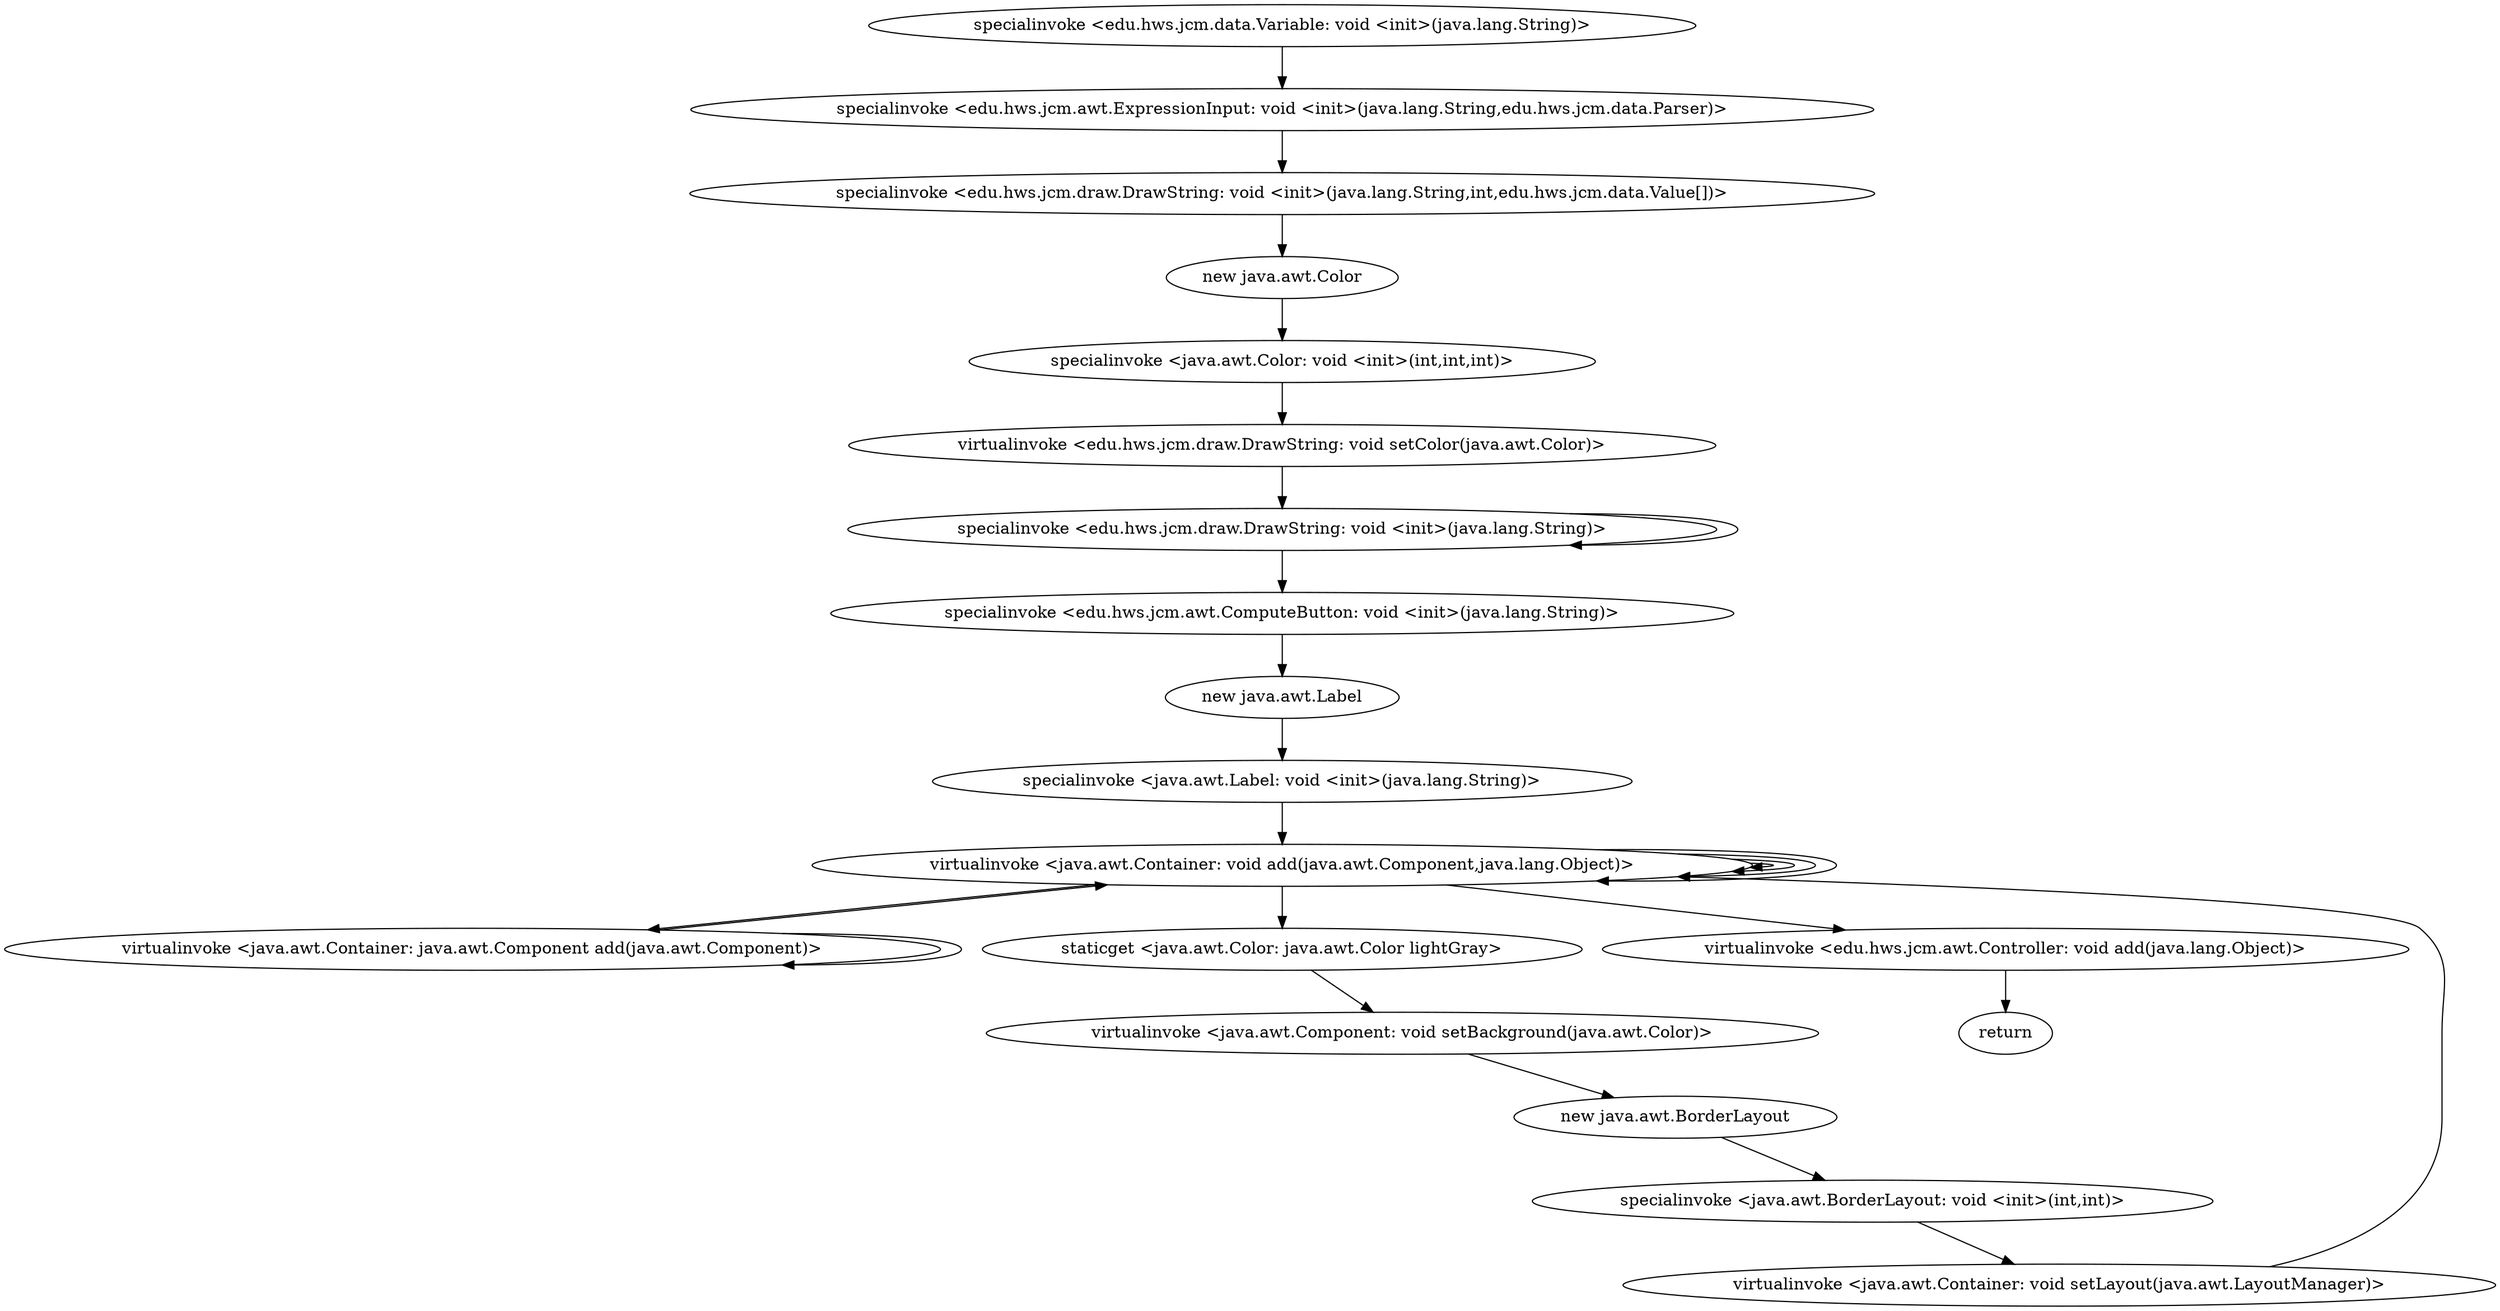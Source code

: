 digraph "" {
"specialinvoke <edu.hws.jcm.data.Variable: void <init>(java.lang.String)>";
 "specialinvoke <edu.hws.jcm.data.Variable: void <init>(java.lang.String)>"->"specialinvoke <edu.hws.jcm.awt.ExpressionInput: void <init>(java.lang.String,edu.hws.jcm.data.Parser)>";
 "specialinvoke <edu.hws.jcm.awt.ExpressionInput: void <init>(java.lang.String,edu.hws.jcm.data.Parser)>"->"specialinvoke <edu.hws.jcm.draw.DrawString: void <init>(java.lang.String,int,edu.hws.jcm.data.Value[])>";
 "specialinvoke <edu.hws.jcm.draw.DrawString: void <init>(java.lang.String,int,edu.hws.jcm.data.Value[])>"->"new java.awt.Color";
 "new java.awt.Color"->"specialinvoke <java.awt.Color: void <init>(int,int,int)>";
 "specialinvoke <java.awt.Color: void <init>(int,int,int)>"->"virtualinvoke <edu.hws.jcm.draw.DrawString: void setColor(java.awt.Color)>";
 "virtualinvoke <edu.hws.jcm.draw.DrawString: void setColor(java.awt.Color)>"->"specialinvoke <edu.hws.jcm.draw.DrawString: void <init>(java.lang.String)>";
 "specialinvoke <edu.hws.jcm.draw.DrawString: void <init>(java.lang.String)>"->"specialinvoke <edu.hws.jcm.draw.DrawString: void <init>(java.lang.String)>";
 "specialinvoke <edu.hws.jcm.draw.DrawString: void <init>(java.lang.String)>"->"specialinvoke <edu.hws.jcm.awt.ComputeButton: void <init>(java.lang.String)>";
 "specialinvoke <edu.hws.jcm.awt.ComputeButton: void <init>(java.lang.String)>"->"new java.awt.Label";
 "new java.awt.Label"->"specialinvoke <java.awt.Label: void <init>(java.lang.String)>";
 "specialinvoke <java.awt.Label: void <init>(java.lang.String)>"->"virtualinvoke <java.awt.Container: void add(java.awt.Component,java.lang.Object)>";
 "virtualinvoke <java.awt.Container: void add(java.awt.Component,java.lang.Object)>"->"virtualinvoke <java.awt.Container: void add(java.awt.Component,java.lang.Object)>";
 "virtualinvoke <java.awt.Container: void add(java.awt.Component,java.lang.Object)>"->"virtualinvoke <java.awt.Container: void add(java.awt.Component,java.lang.Object)>";
 "virtualinvoke <java.awt.Container: void add(java.awt.Component,java.lang.Object)>"->"virtualinvoke <java.awt.Container: java.awt.Component add(java.awt.Component)>";
 "virtualinvoke <java.awt.Container: java.awt.Component add(java.awt.Component)>"->"virtualinvoke <java.awt.Container: java.awt.Component add(java.awt.Component)>";
 "virtualinvoke <java.awt.Container: java.awt.Component add(java.awt.Component)>"->"virtualinvoke <java.awt.Container: void add(java.awt.Component,java.lang.Object)>";
 "virtualinvoke <java.awt.Container: void add(java.awt.Component,java.lang.Object)>"->"virtualinvoke <java.awt.Container: void add(java.awt.Component,java.lang.Object)>";
 "virtualinvoke <java.awt.Container: void add(java.awt.Component,java.lang.Object)>"->"virtualinvoke <java.awt.Container: void add(java.awt.Component,java.lang.Object)>";
 "virtualinvoke <java.awt.Container: void add(java.awt.Component,java.lang.Object)>"->"staticget <java.awt.Color: java.awt.Color lightGray>";
 "staticget <java.awt.Color: java.awt.Color lightGray>"->"virtualinvoke <java.awt.Component: void setBackground(java.awt.Color)>";
 "virtualinvoke <java.awt.Component: void setBackground(java.awt.Color)>"->"new java.awt.BorderLayout";
 "new java.awt.BorderLayout"->"specialinvoke <java.awt.BorderLayout: void <init>(int,int)>";
 "specialinvoke <java.awt.BorderLayout: void <init>(int,int)>"->"virtualinvoke <java.awt.Container: void setLayout(java.awt.LayoutManager)>";
 "virtualinvoke <java.awt.Container: void setLayout(java.awt.LayoutManager)>"->"virtualinvoke <java.awt.Container: void add(java.awt.Component,java.lang.Object)>";
 "virtualinvoke <java.awt.Container: void add(java.awt.Component,java.lang.Object)>"->"virtualinvoke <edu.hws.jcm.awt.Controller: void add(java.lang.Object)>";
 "virtualinvoke <edu.hws.jcm.awt.Controller: void add(java.lang.Object)>"->"return";
}
